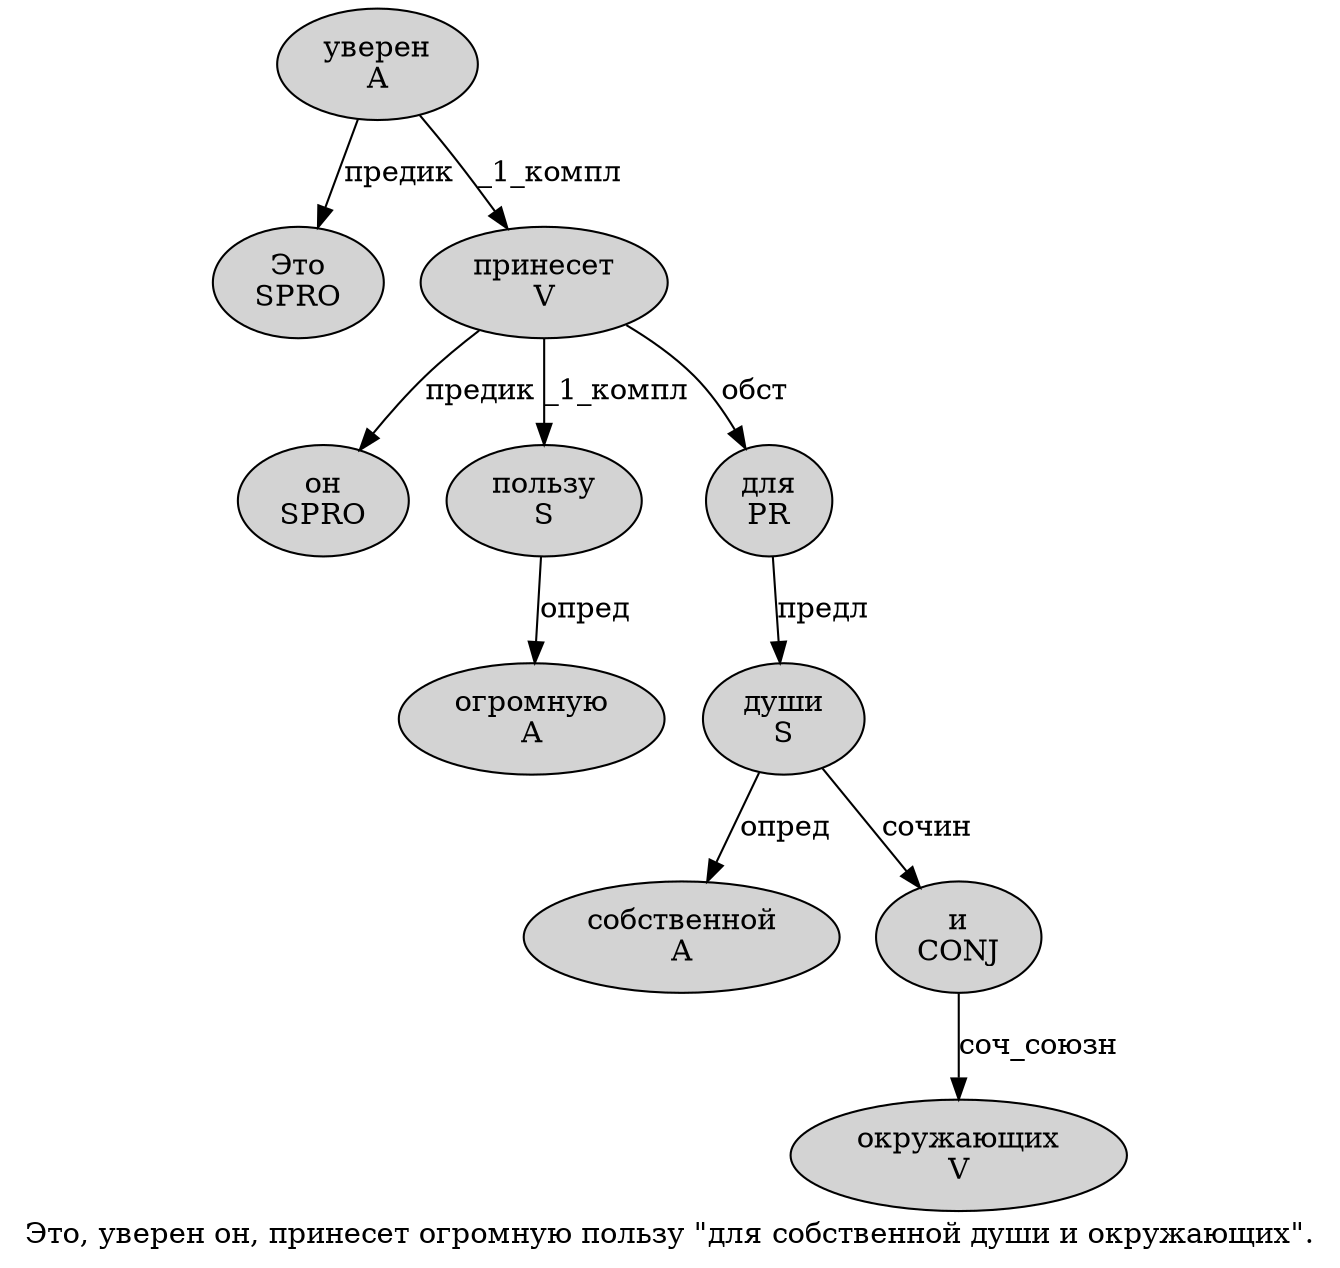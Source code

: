 digraph SENTENCE_1050 {
	graph [label="Это, уверен он, принесет огромную пользу \"для собственной души и окружающих\"."]
	node [style=filled]
		0 [label="Это
SPRO" color="" fillcolor=lightgray penwidth=1 shape=ellipse]
		2 [label="уверен
A" color="" fillcolor=lightgray penwidth=1 shape=ellipse]
		3 [label="он
SPRO" color="" fillcolor=lightgray penwidth=1 shape=ellipse]
		5 [label="принесет
V" color="" fillcolor=lightgray penwidth=1 shape=ellipse]
		6 [label="огромную
A" color="" fillcolor=lightgray penwidth=1 shape=ellipse]
		7 [label="пользу
S" color="" fillcolor=lightgray penwidth=1 shape=ellipse]
		9 [label="для
PR" color="" fillcolor=lightgray penwidth=1 shape=ellipse]
		10 [label="собственной
A" color="" fillcolor=lightgray penwidth=1 shape=ellipse]
		11 [label="души
S" color="" fillcolor=lightgray penwidth=1 shape=ellipse]
		12 [label="и
CONJ" color="" fillcolor=lightgray penwidth=1 shape=ellipse]
		13 [label="окружающих
V" color="" fillcolor=lightgray penwidth=1 shape=ellipse]
			11 -> 10 [label="опред"]
			11 -> 12 [label="сочин"]
			5 -> 3 [label="предик"]
			5 -> 7 [label="_1_компл"]
			5 -> 9 [label="обст"]
			12 -> 13 [label="соч_союзн"]
			7 -> 6 [label="опред"]
			2 -> 0 [label="предик"]
			2 -> 5 [label="_1_компл"]
			9 -> 11 [label="предл"]
}